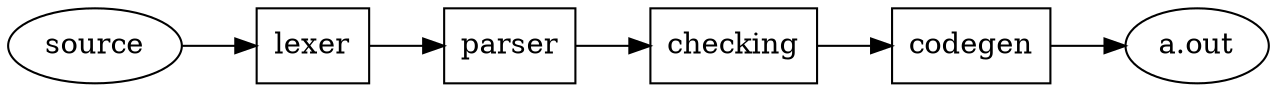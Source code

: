 digraph G {
  source
  "a.out"
  rankdir=LR
  node [shape=box]
  lexer
  parser
  checking
  codegen
  source -> lexer -> parser -> checking -> codegen -> "a.out"
}
